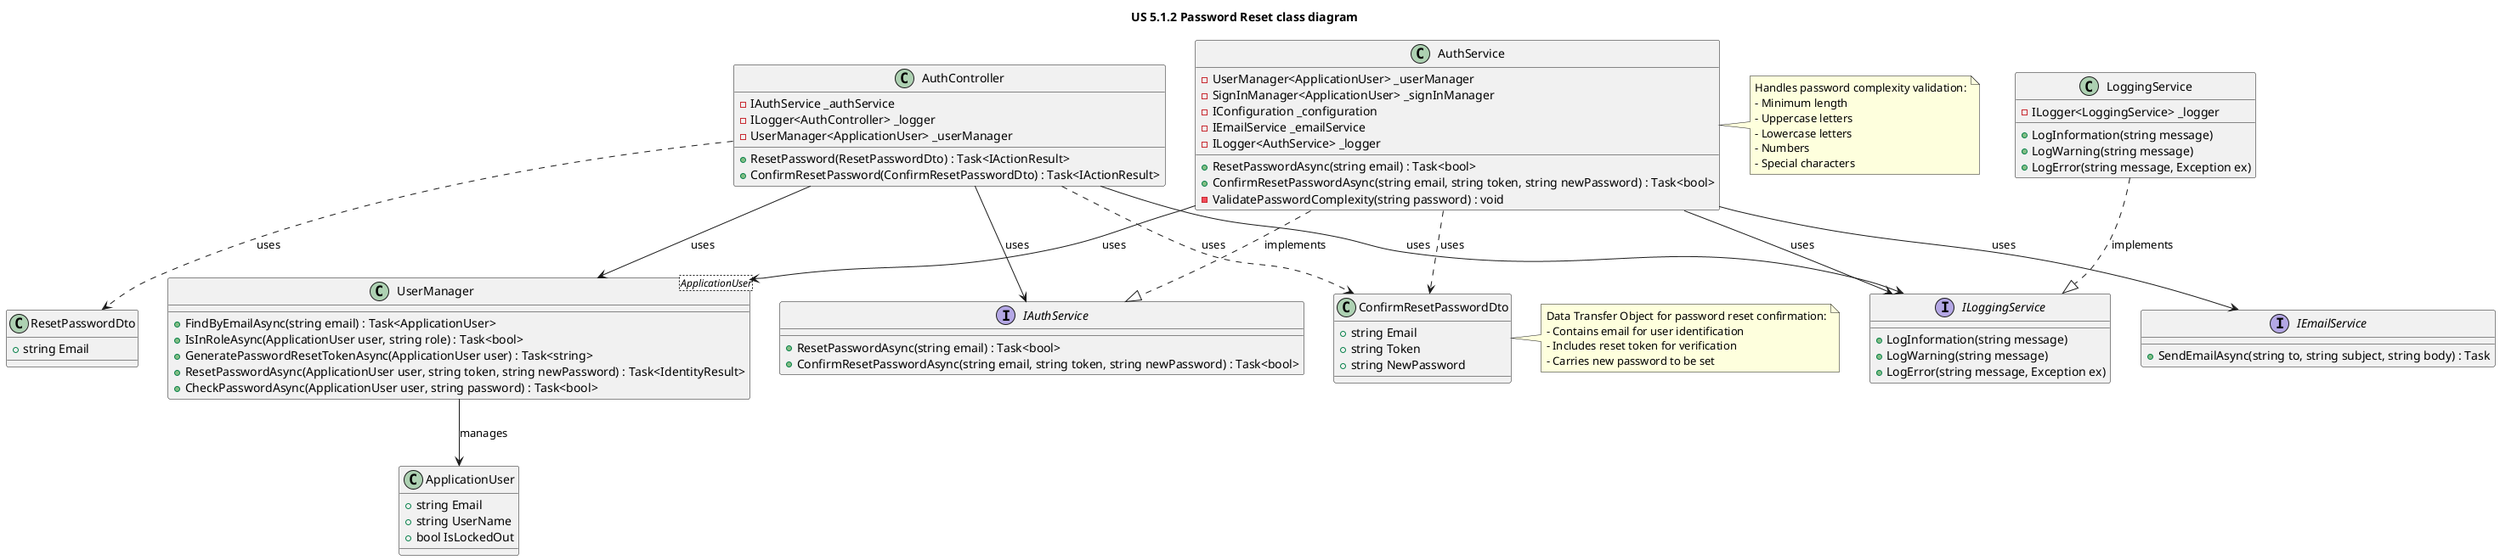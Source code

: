 @startuml namespace U.S 5.1.2 class diagram
title US 5.1.2 Password Reset class diagram

class AuthController {
  -IAuthService _authService
  -ILogger<AuthController> _logger
  -UserManager<ApplicationUser> _userManager
  +ResetPassword(ResetPasswordDto) : Task<IActionResult>
  +ConfirmResetPassword(ConfirmResetPasswordDto) : Task<IActionResult>
}

class AuthService {
  -UserManager<ApplicationUser> _userManager
  -SignInManager<ApplicationUser> _signInManager
  -IConfiguration _configuration
  -IEmailService _emailService
  -ILogger<AuthService> _logger
  +ResetPasswordAsync(string email) : Task<bool>
  +ConfirmResetPasswordAsync(string email, string token, string newPassword) : Task<bool>
  -ValidatePasswordComplexity(string password) : void
}

interface IAuthService {
  +ResetPasswordAsync(string email) : Task<bool>
  +ConfirmResetPasswordAsync(string email, string token, string newPassword) : Task<bool>
}

class ResetPasswordDto {
  +string Email
}

class ConfirmResetPasswordDto {
  +string Email
  +string Token
  +string NewPassword
}

interface IEmailService {
  +SendEmailAsync(string to, string subject, string body) : Task
}

interface ILoggingService {
  +LogInformation(string message)
  +LogWarning(string message)
  +LogError(string message, Exception ex)
}

class LoggingService {
  -ILogger<LoggingService> _logger
  +LogInformation(string message)
  +LogWarning(string message)
  +LogError(string message, Exception ex)
}

class ApplicationUser {
  +string Email
  +string UserName
  +bool IsLockedOut
}

class UserManager<ApplicationUser> {
  +FindByEmailAsync(string email) : Task<ApplicationUser>
  +IsInRoleAsync(ApplicationUser user, string role) : Task<bool>
  +GeneratePasswordResetTokenAsync(ApplicationUser user) : Task<string>
  +ResetPasswordAsync(ApplicationUser user, string token, string newPassword) : Task<IdentityResult>
  +CheckPasswordAsync(ApplicationUser user, string password) : Task<bool>
}

AuthController --> IAuthService : uses
AuthController --> ILoggingService : uses
AuthController --> UserManager : uses
AuthController ..> ResetPasswordDto : uses
AuthController ..> ConfirmResetPasswordDto : uses
AuthService ..|> IAuthService : implements
AuthService --> IEmailService : uses
AuthService --> ILoggingService : uses
AuthService --> UserManager : uses
AuthService ..> ConfirmResetPasswordDto : uses
LoggingService ..|> ILoggingService : implements
UserManager --> ApplicationUser : manages

note right of ConfirmResetPasswordDto
  Data Transfer Object for password reset confirmation:
  - Contains email for user identification
  - Includes reset token for verification
  - Carries new password to be set
end note

note right of AuthService
  Handles password complexity validation:
  - Minimum length
  - Uppercase letters
  - Lowercase letters
  - Numbers
  - Special characters
end note
@enduml